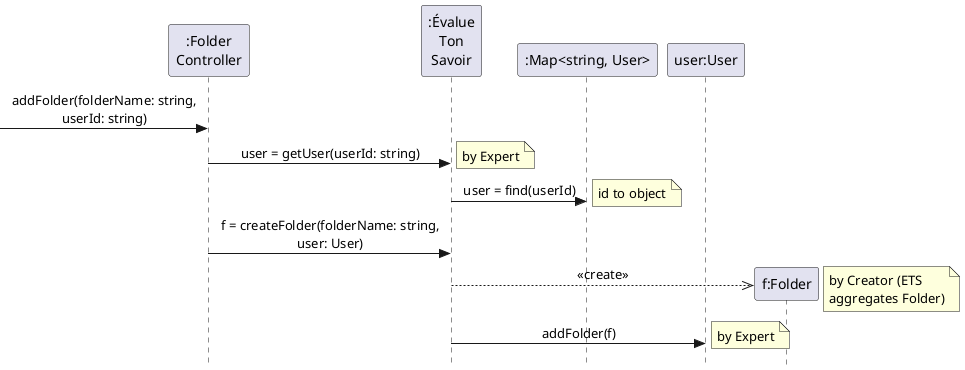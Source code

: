 @startuml addFolder-RDCU
skinparam style strictuml
skinparam SequenceMessageAlignment center

participant ":Folder\nController" as FC
participant ":Évalue\nTon\nSavoir" as ETS
participant ":Map<string, User>" as MUS
participant "user:User" as U
participant "f:Folder" as F

-> FC: addFolder(folderName: string,\nuserId: string)
FC -> ETS : user = getUser(userId: string)
note right: by Expert
ETS -> MUS : user = find(userId)
note right: id to object
FC -> ETS : f = createFolder(folderName: string,\nuser: User)
create F
ETS -->> F : <<create>>
note right: by Creator (ETS\naggregates Folder)
ETS -> U : addFolder(f)
note right: by Expert

@enduml
